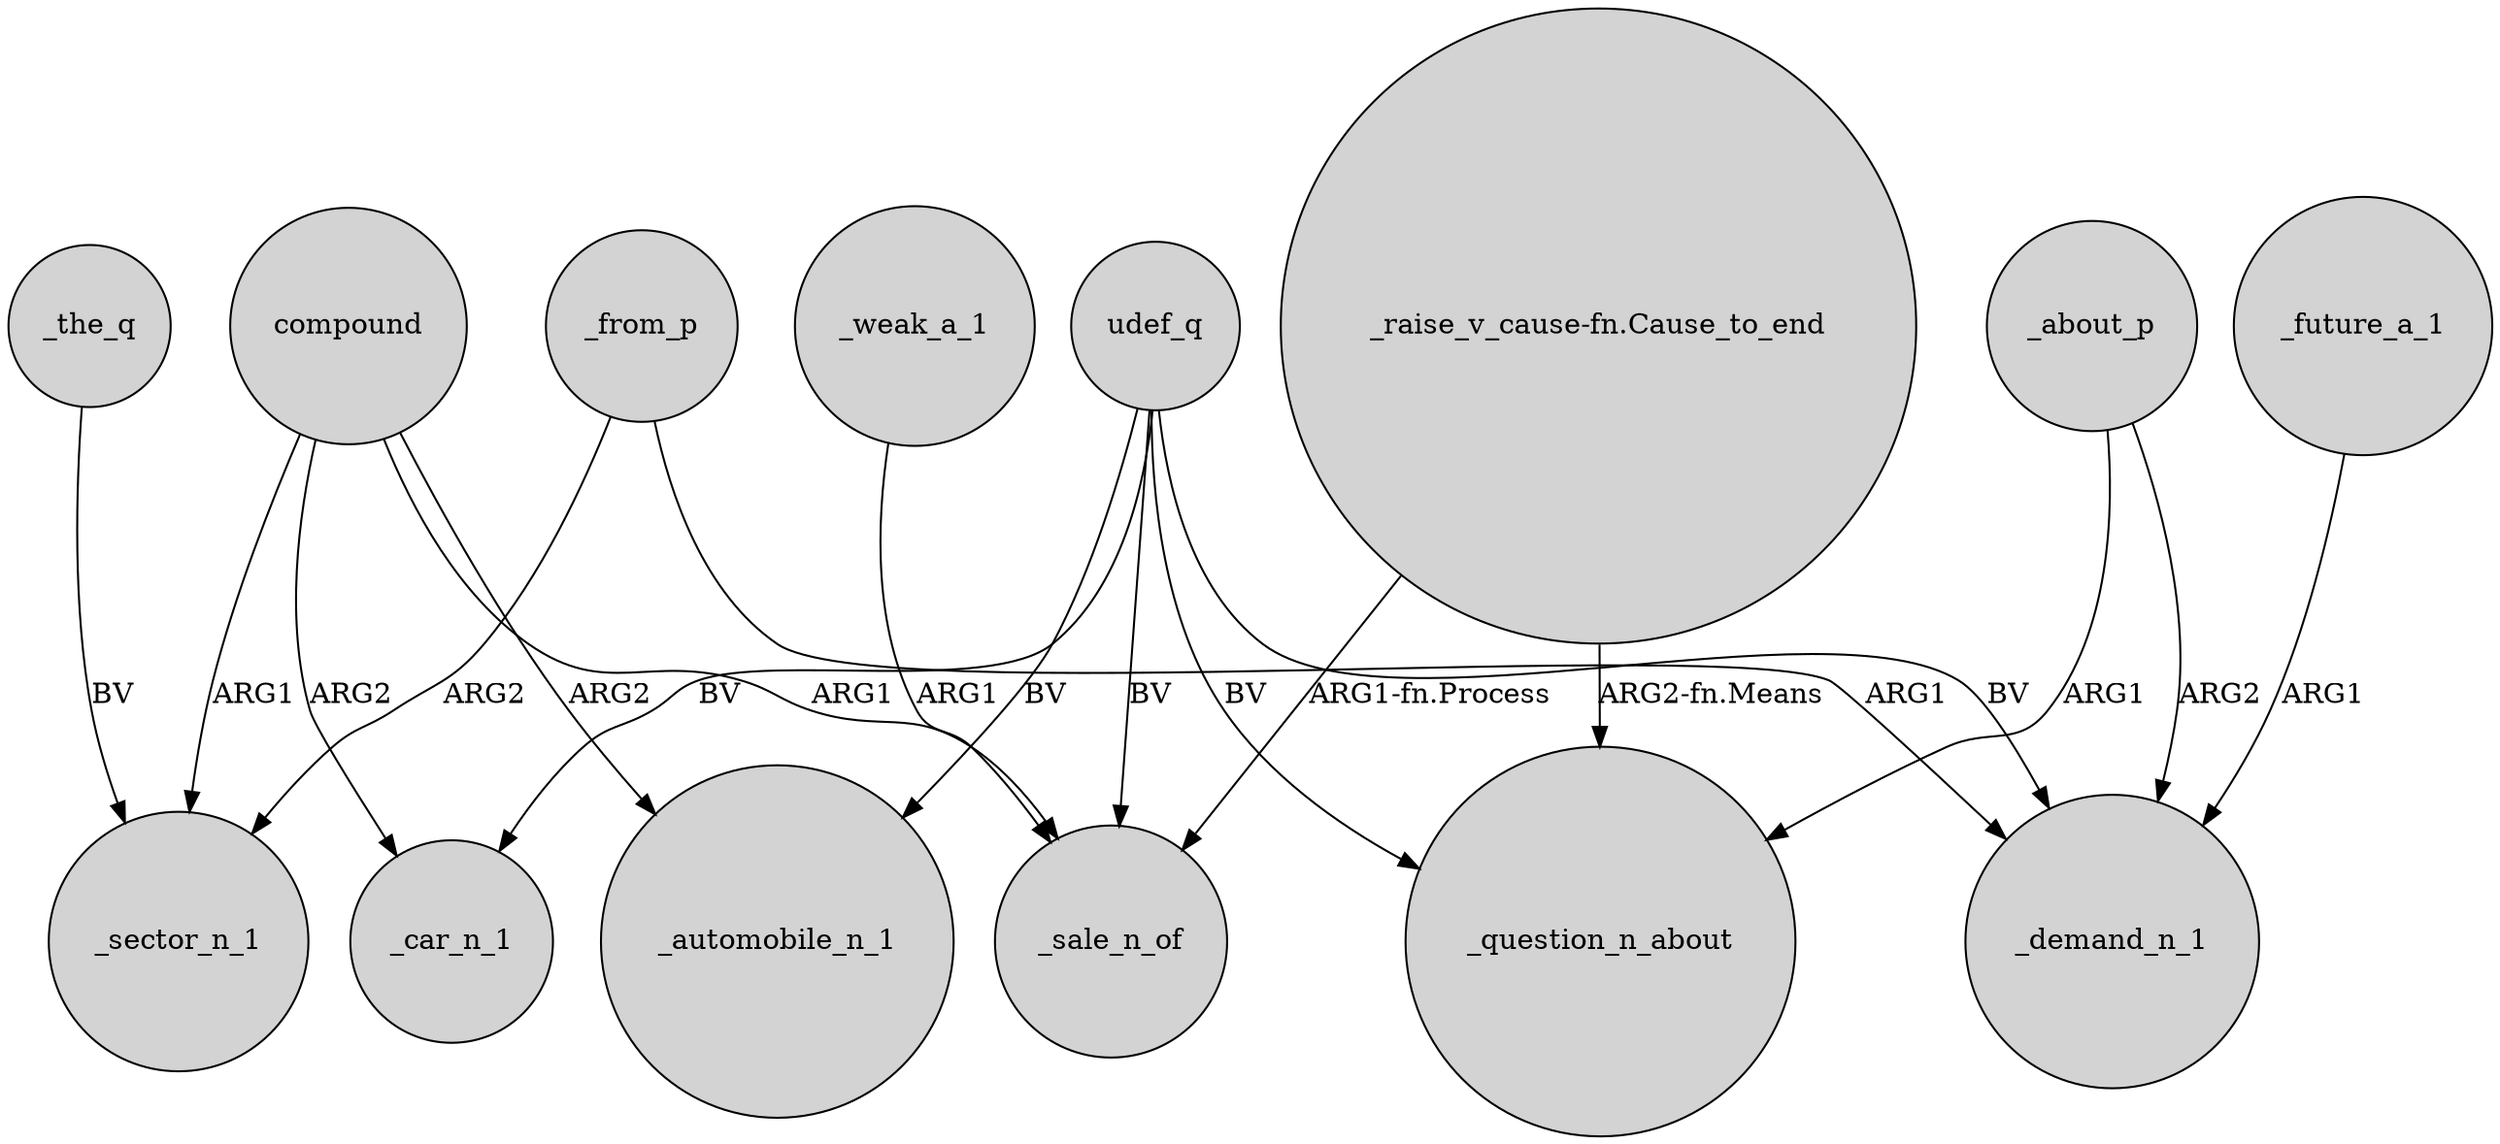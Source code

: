 digraph {
	node [shape=circle style=filled]
	_the_q -> _sector_n_1 [label=BV]
	compound -> _car_n_1 [label=ARG2]
	udef_q -> _sale_n_of [label=BV]
	compound -> _automobile_n_1 [label=ARG2]
	compound -> _sector_n_1 [label=ARG1]
	udef_q -> _car_n_1 [label=BV]
	udef_q -> _demand_n_1 [label=BV]
	_about_p -> _demand_n_1 [label=ARG2]
	_about_p -> _question_n_about [label=ARG1]
	_from_p -> _demand_n_1 [label=ARG1]
	udef_q -> _automobile_n_1 [label=BV]
	"_raise_v_cause-fn.Cause_to_end" -> _sale_n_of [label="ARG1-fn.Process"]
	_from_p -> _sector_n_1 [label=ARG2]
	compound -> _sale_n_of [label=ARG1]
	_weak_a_1 -> _sale_n_of [label=ARG1]
	_future_a_1 -> _demand_n_1 [label=ARG1]
	udef_q -> _question_n_about [label=BV]
	"_raise_v_cause-fn.Cause_to_end" -> _question_n_about [label="ARG2-fn.Means"]
}
